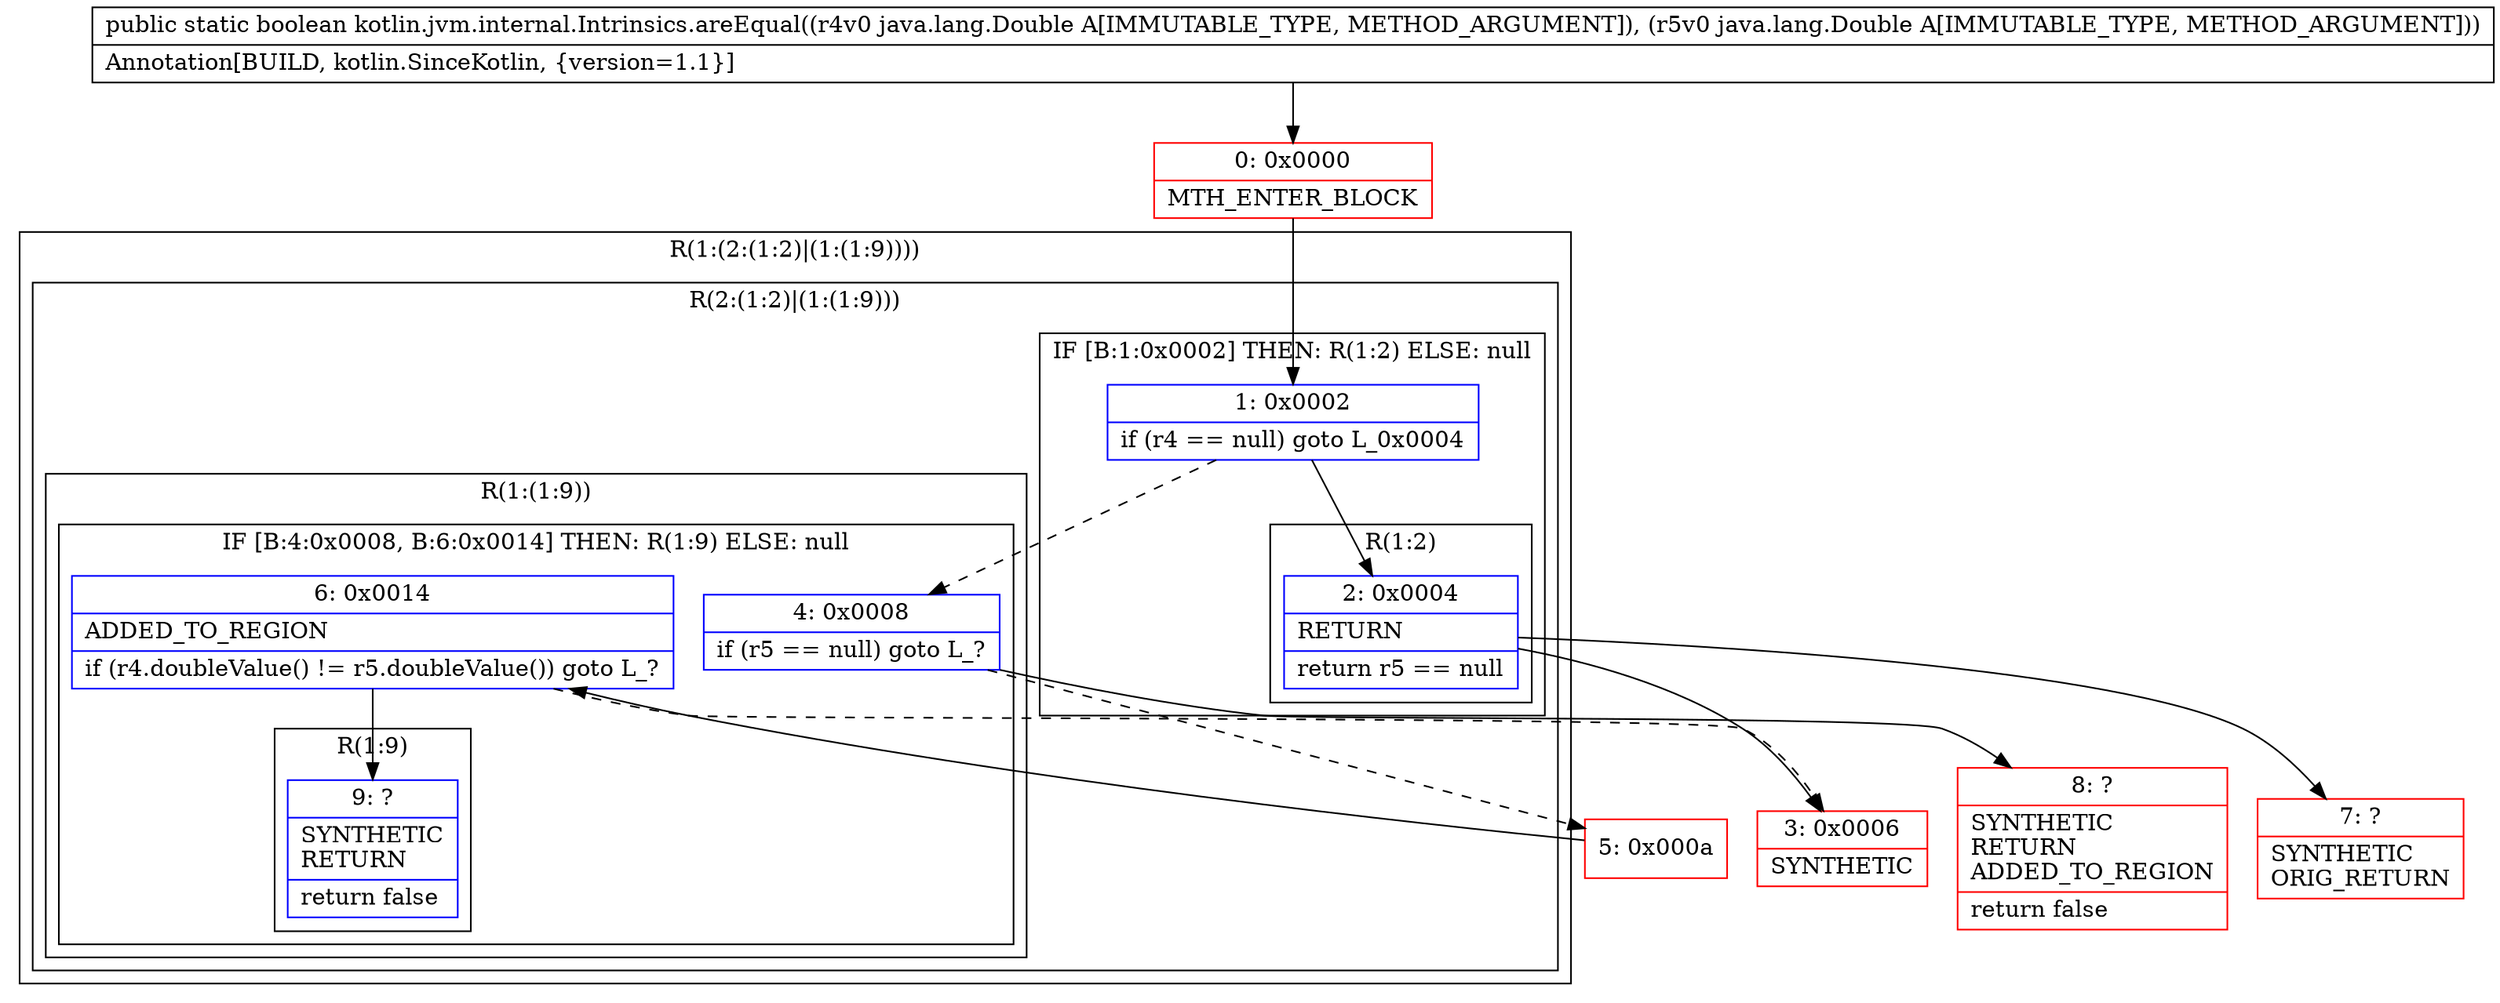 digraph "CFG forkotlin.jvm.internal.Intrinsics.areEqual(Ljava\/lang\/Double;Ljava\/lang\/Double;)Z" {
subgraph cluster_Region_332253906 {
label = "R(1:(2:(1:2)|(1:(1:9))))";
node [shape=record,color=blue];
subgraph cluster_Region_723243993 {
label = "R(2:(1:2)|(1:(1:9)))";
node [shape=record,color=blue];
subgraph cluster_IfRegion_1466420763 {
label = "IF [B:1:0x0002] THEN: R(1:2) ELSE: null";
node [shape=record,color=blue];
Node_1 [shape=record,label="{1\:\ 0x0002|if (r4 == null) goto L_0x0004\l}"];
subgraph cluster_Region_1416295221 {
label = "R(1:2)";
node [shape=record,color=blue];
Node_2 [shape=record,label="{2\:\ 0x0004|RETURN\l|return r5 == null\l}"];
}
}
subgraph cluster_Region_688662576 {
label = "R(1:(1:9))";
node [shape=record,color=blue];
subgraph cluster_IfRegion_1551676371 {
label = "IF [B:4:0x0008, B:6:0x0014] THEN: R(1:9) ELSE: null";
node [shape=record,color=blue];
Node_4 [shape=record,label="{4\:\ 0x0008|if (r5 == null) goto L_?\l}"];
Node_6 [shape=record,label="{6\:\ 0x0014|ADDED_TO_REGION\l|if (r4.doubleValue() != r5.doubleValue()) goto L_?\l}"];
subgraph cluster_Region_897755473 {
label = "R(1:9)";
node [shape=record,color=blue];
Node_9 [shape=record,label="{9\:\ ?|SYNTHETIC\lRETURN\l|return false\l}"];
}
}
}
}
}
Node_0 [shape=record,color=red,label="{0\:\ 0x0000|MTH_ENTER_BLOCK\l}"];
Node_3 [shape=record,color=red,label="{3\:\ 0x0006|SYNTHETIC\l}"];
Node_5 [shape=record,color=red,label="{5\:\ 0x000a}"];
Node_7 [shape=record,color=red,label="{7\:\ ?|SYNTHETIC\lORIG_RETURN\l}"];
Node_8 [shape=record,color=red,label="{8\:\ ?|SYNTHETIC\lRETURN\lADDED_TO_REGION\l|return false\l}"];
MethodNode[shape=record,label="{public static boolean kotlin.jvm.internal.Intrinsics.areEqual((r4v0 java.lang.Double A[IMMUTABLE_TYPE, METHOD_ARGUMENT]), (r5v0 java.lang.Double A[IMMUTABLE_TYPE, METHOD_ARGUMENT]))  | Annotation[BUILD, kotlin.SinceKotlin, \{version=1.1\}]\l}"];
MethodNode -> Node_0;
Node_1 -> Node_2;
Node_1 -> Node_4[style=dashed];
Node_2 -> Node_3;
Node_2 -> Node_7;
Node_4 -> Node_5[style=dashed];
Node_4 -> Node_8;
Node_6 -> Node_3[style=dashed];
Node_6 -> Node_9;
Node_0 -> Node_1;
Node_5 -> Node_6;
}

